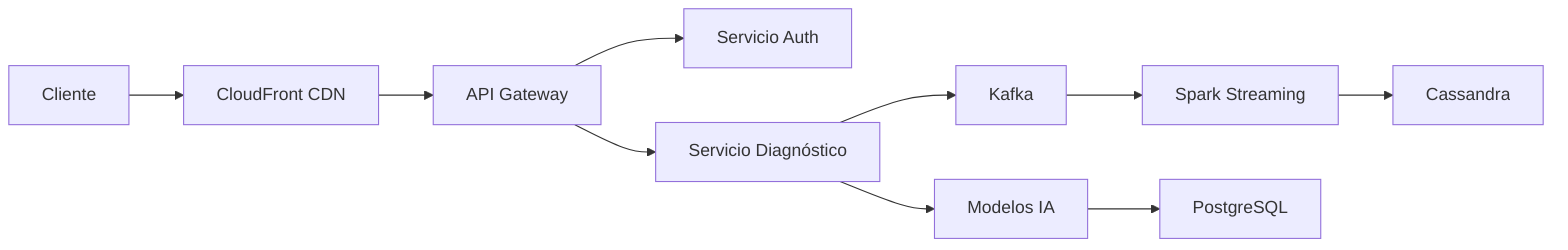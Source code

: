 graph LR
    A[Cliente] --> B[CloudFront CDN]
    B --> C[API Gateway]
    C --> D[Servicio Auth]
    C --> E[Servicio Diagnóstico]
    E --> F[Kafka]
    F --> G[Spark Streaming]
    G --> H[Cassandra]
    E --> I[Modelos IA]
    I --> J[PostgreSQL]